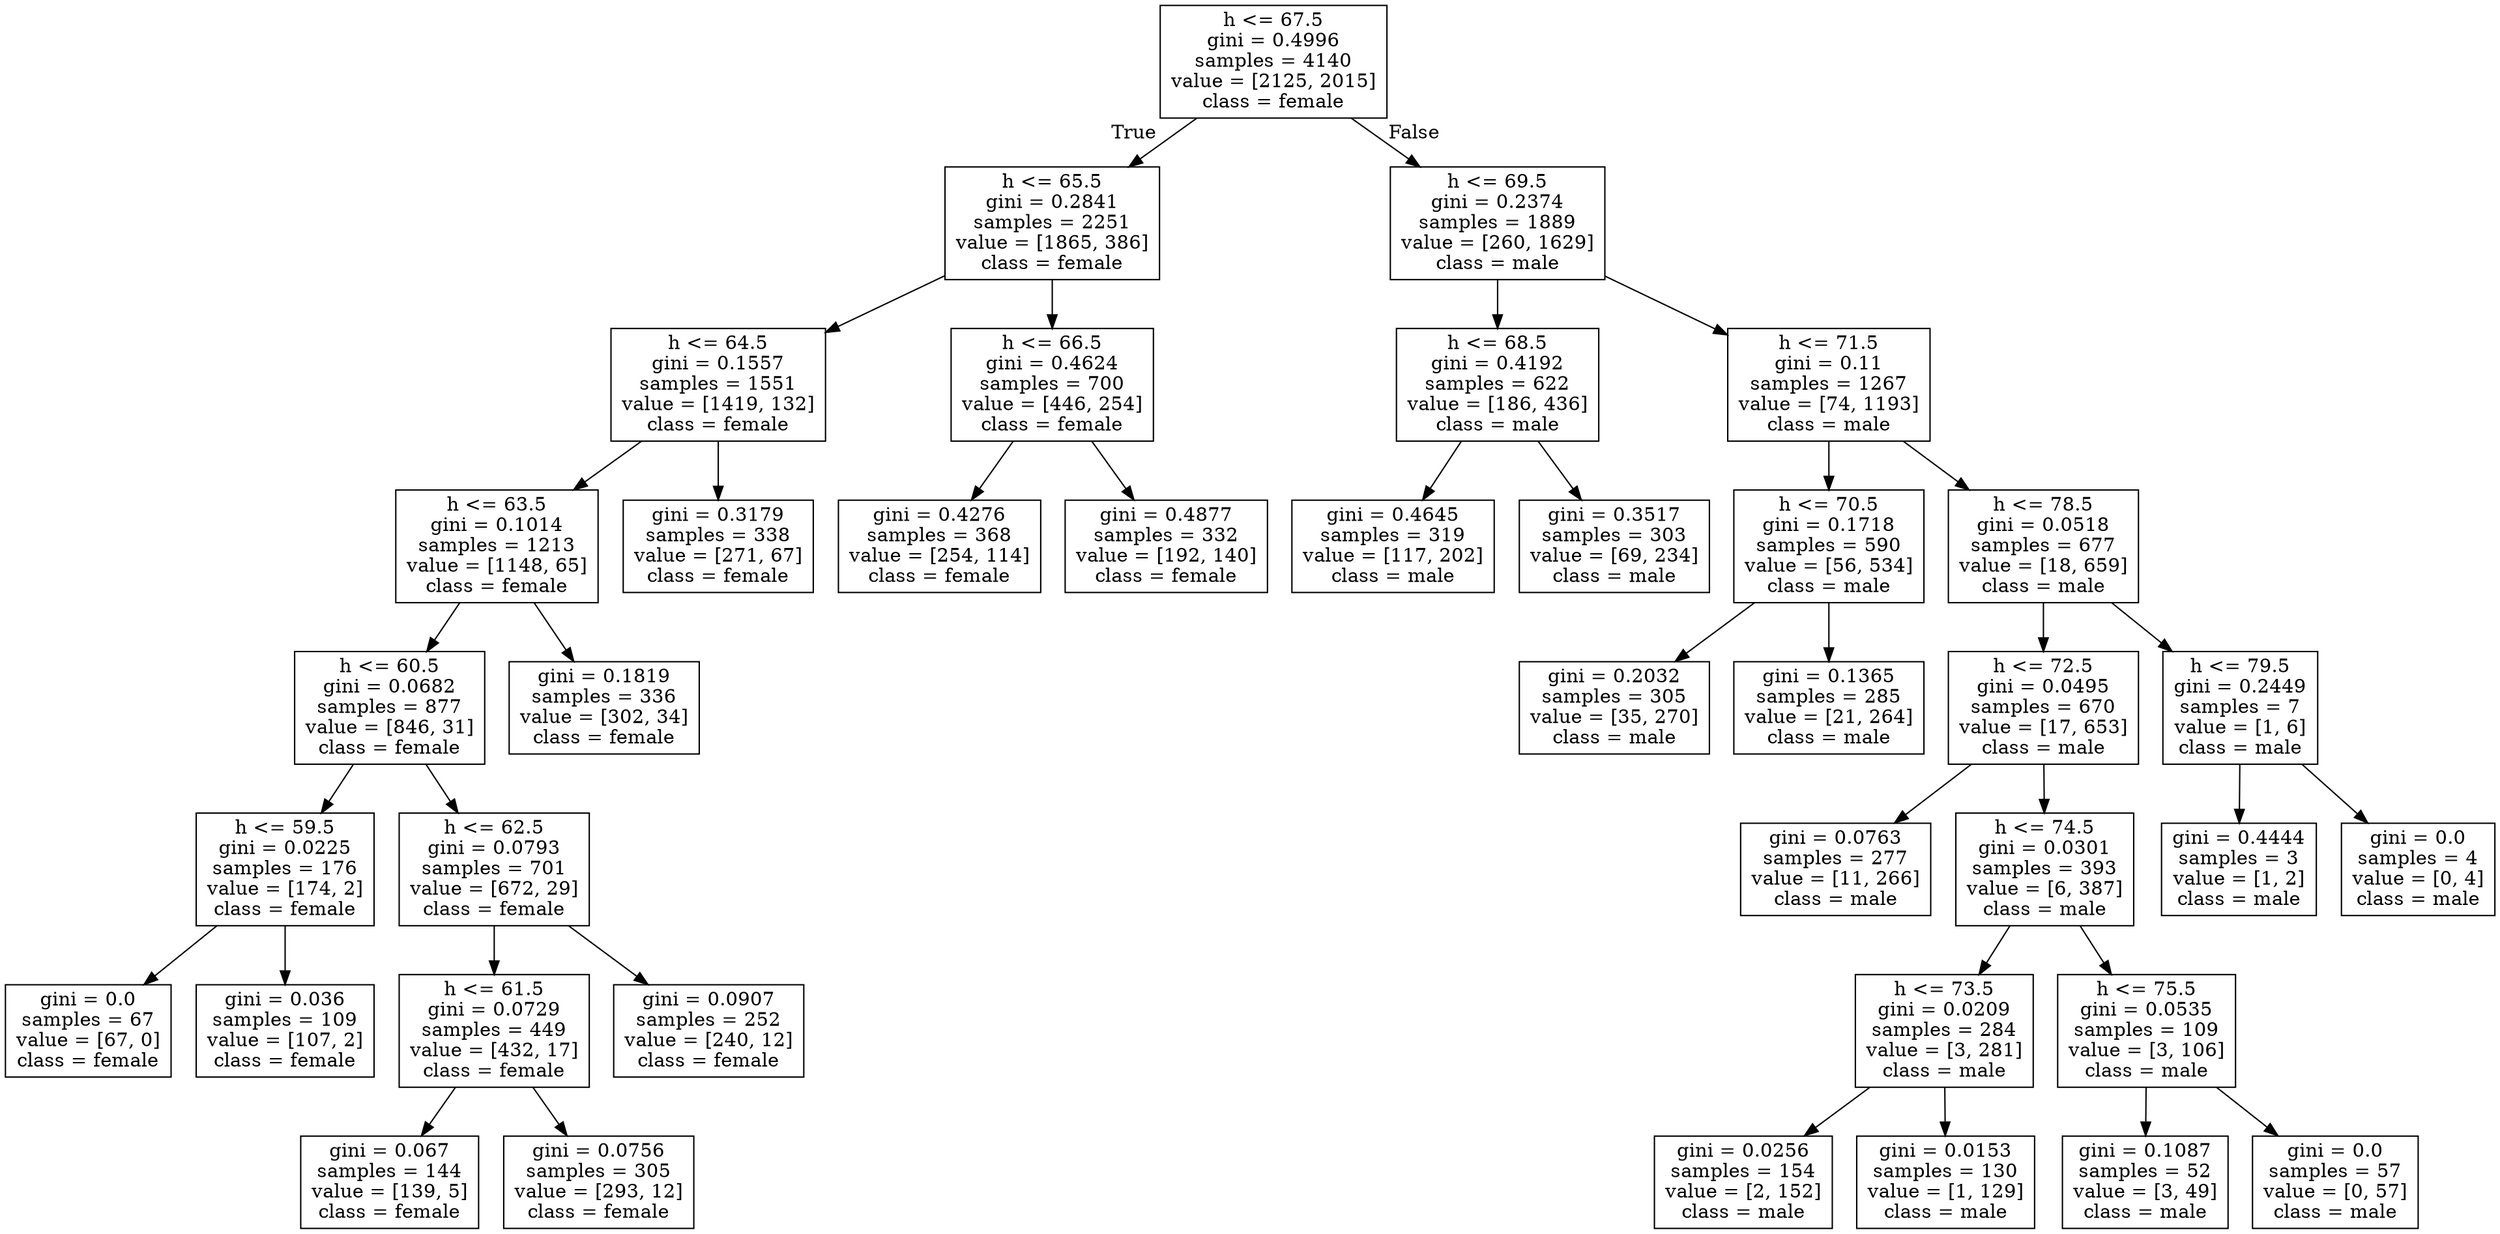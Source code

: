 digraph Tree {
node [shape=box] ;
0 [label="h <= 67.5\ngini = 0.4996\nsamples = 4140\nvalue = [2125, 2015]\nclass = female"] ;
1 [label="h <= 65.5\ngini = 0.2841\nsamples = 2251\nvalue = [1865, 386]\nclass = female"] ;
0 -> 1 [labeldistance=2.5, labelangle=45, headlabel="True"] ;
2 [label="h <= 64.5\ngini = 0.1557\nsamples = 1551\nvalue = [1419, 132]\nclass = female"] ;
1 -> 2 ;
3 [label="h <= 63.5\ngini = 0.1014\nsamples = 1213\nvalue = [1148, 65]\nclass = female"] ;
2 -> 3 ;
4 [label="h <= 60.5\ngini = 0.0682\nsamples = 877\nvalue = [846, 31]\nclass = female"] ;
3 -> 4 ;
5 [label="h <= 59.5\ngini = 0.0225\nsamples = 176\nvalue = [174, 2]\nclass = female"] ;
4 -> 5 ;
6 [label="gini = 0.0\nsamples = 67\nvalue = [67, 0]\nclass = female"] ;
5 -> 6 ;
7 [label="gini = 0.036\nsamples = 109\nvalue = [107, 2]\nclass = female"] ;
5 -> 7 ;
8 [label="h <= 62.5\ngini = 0.0793\nsamples = 701\nvalue = [672, 29]\nclass = female"] ;
4 -> 8 ;
9 [label="h <= 61.5\ngini = 0.0729\nsamples = 449\nvalue = [432, 17]\nclass = female"] ;
8 -> 9 ;
10 [label="gini = 0.067\nsamples = 144\nvalue = [139, 5]\nclass = female"] ;
9 -> 10 ;
11 [label="gini = 0.0756\nsamples = 305\nvalue = [293, 12]\nclass = female"] ;
9 -> 11 ;
12 [label="gini = 0.0907\nsamples = 252\nvalue = [240, 12]\nclass = female"] ;
8 -> 12 ;
13 [label="gini = 0.1819\nsamples = 336\nvalue = [302, 34]\nclass = female"] ;
3 -> 13 ;
14 [label="gini = 0.3179\nsamples = 338\nvalue = [271, 67]\nclass = female"] ;
2 -> 14 ;
15 [label="h <= 66.5\ngini = 0.4624\nsamples = 700\nvalue = [446, 254]\nclass = female"] ;
1 -> 15 ;
16 [label="gini = 0.4276\nsamples = 368\nvalue = [254, 114]\nclass = female"] ;
15 -> 16 ;
17 [label="gini = 0.4877\nsamples = 332\nvalue = [192, 140]\nclass = female"] ;
15 -> 17 ;
18 [label="h <= 69.5\ngini = 0.2374\nsamples = 1889\nvalue = [260, 1629]\nclass = male"] ;
0 -> 18 [labeldistance=2.5, labelangle=-45, headlabel="False"] ;
19 [label="h <= 68.5\ngini = 0.4192\nsamples = 622\nvalue = [186, 436]\nclass = male"] ;
18 -> 19 ;
20 [label="gini = 0.4645\nsamples = 319\nvalue = [117, 202]\nclass = male"] ;
19 -> 20 ;
21 [label="gini = 0.3517\nsamples = 303\nvalue = [69, 234]\nclass = male"] ;
19 -> 21 ;
22 [label="h <= 71.5\ngini = 0.11\nsamples = 1267\nvalue = [74, 1193]\nclass = male"] ;
18 -> 22 ;
23 [label="h <= 70.5\ngini = 0.1718\nsamples = 590\nvalue = [56, 534]\nclass = male"] ;
22 -> 23 ;
24 [label="gini = 0.2032\nsamples = 305\nvalue = [35, 270]\nclass = male"] ;
23 -> 24 ;
25 [label="gini = 0.1365\nsamples = 285\nvalue = [21, 264]\nclass = male"] ;
23 -> 25 ;
26 [label="h <= 78.5\ngini = 0.0518\nsamples = 677\nvalue = [18, 659]\nclass = male"] ;
22 -> 26 ;
27 [label="h <= 72.5\ngini = 0.0495\nsamples = 670\nvalue = [17, 653]\nclass = male"] ;
26 -> 27 ;
28 [label="gini = 0.0763\nsamples = 277\nvalue = [11, 266]\nclass = male"] ;
27 -> 28 ;
29 [label="h <= 74.5\ngini = 0.0301\nsamples = 393\nvalue = [6, 387]\nclass = male"] ;
27 -> 29 ;
30 [label="h <= 73.5\ngini = 0.0209\nsamples = 284\nvalue = [3, 281]\nclass = male"] ;
29 -> 30 ;
31 [label="gini = 0.0256\nsamples = 154\nvalue = [2, 152]\nclass = male"] ;
30 -> 31 ;
32 [label="gini = 0.0153\nsamples = 130\nvalue = [1, 129]\nclass = male"] ;
30 -> 32 ;
33 [label="h <= 75.5\ngini = 0.0535\nsamples = 109\nvalue = [3, 106]\nclass = male"] ;
29 -> 33 ;
34 [label="gini = 0.1087\nsamples = 52\nvalue = [3, 49]\nclass = male"] ;
33 -> 34 ;
35 [label="gini = 0.0\nsamples = 57\nvalue = [0, 57]\nclass = male"] ;
33 -> 35 ;
36 [label="h <= 79.5\ngini = 0.2449\nsamples = 7\nvalue = [1, 6]\nclass = male"] ;
26 -> 36 ;
37 [label="gini = 0.4444\nsamples = 3\nvalue = [1, 2]\nclass = male"] ;
36 -> 37 ;
38 [label="gini = 0.0\nsamples = 4\nvalue = [0, 4]\nclass = male"] ;
36 -> 38 ;
}